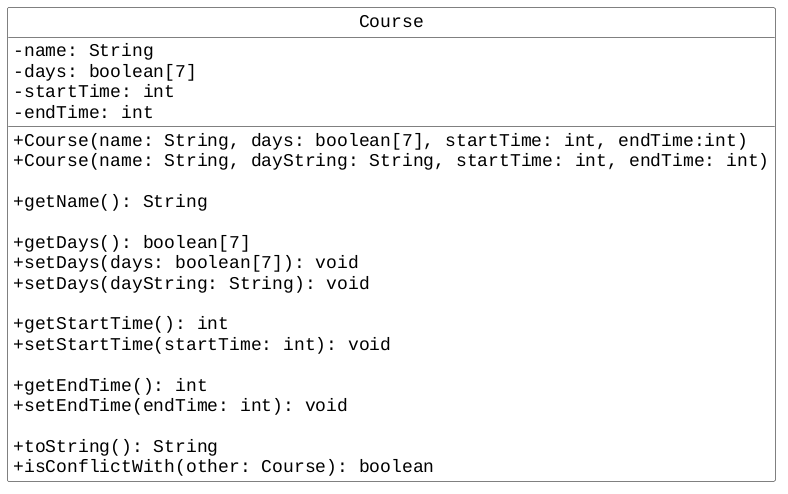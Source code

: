 @startuml
skinparam classbackgroundcolor #ffffff
skinparam classdiamondbackgroundcolor #ffffff
skinparam classdiamondbordercolor #000000
skinparam classbordercolor #000000
skinparam classfontsize 18
skinparam classfontname "Liberation Mono"
skinparam classattributefontsize 18
skinparam classattributefontname "Liberation Mono"
skinparam classAttributeIconSize 0
hide circle
class Course {
  
  - name: String
  - days: boolean[7]
  - startTime: int
  - endTime: int
  
  + Course(name: String, days: boolean[7], startTime: int, endTime:int)
  + Course(name: String, dayString: String, startTime: int, endTime: int)
  
  + getName(): String
  
  + getDays(): boolean[7]
  + setDays(days: boolean[7]): void
  + setDays(dayString: String): void
  
  + getStartTime(): int
  + setStartTime(startTime: int): void
  
  + getEndTime(): int
  + setEndTime(endTime: int): void
  
  + toString(): String
  + isConflictWith(other: Course): boolean
}
@enduml
